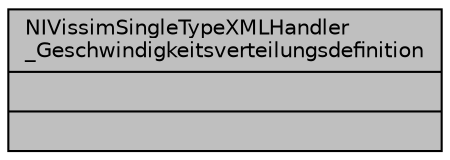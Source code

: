digraph "NIVissimSingleTypeXMLHandler_Geschwindigkeitsverteilungsdefinition"
{
  edge [fontname="Helvetica",fontsize="10",labelfontname="Helvetica",labelfontsize="10"];
  node [fontname="Helvetica",fontsize="10",shape=record];
  Node1 [label="{NIVissimSingleTypeXMLHandler\l_Geschwindigkeitsverteilungsdefinition\n||}",height=0.2,width=0.4,color="black", fillcolor="grey75", style="filled", fontcolor="black"];
}
